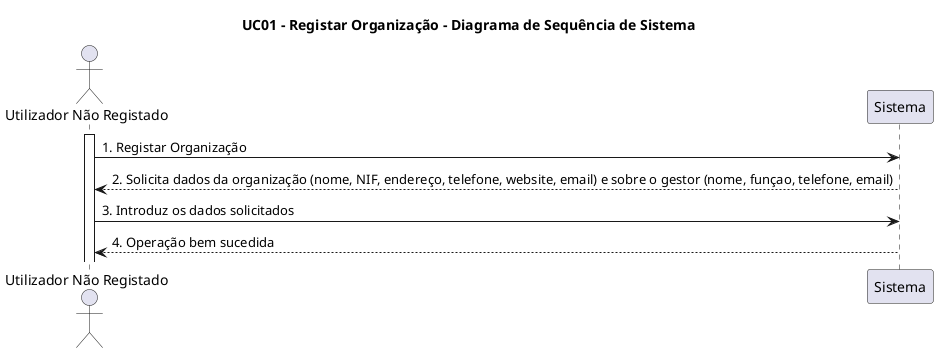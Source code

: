 @startuml

title UC01 - Registar Organização - Diagrama de Sequência de Sistema

actor "Utilizador Não Registado" as UtilizadorNaoRegistado
activate UtilizadorNaoRegistado

skinparam sequenceMessageAlign left
UtilizadorNaoRegistado -> Sistema: 1. Registar Organização
Sistema --> UtilizadorNaoRegistado: 2. Solicita dados da organização (nome, NIF, endereço, telefone, website, email) e sobre o gestor (nome, funçao, telefone, email)

UtilizadorNaoRegistado -> Sistema: 3. Introduz os dados solicitados
UtilizadorNaoRegistado <-- Sistema: 4. Operação bem sucedida

@enduml